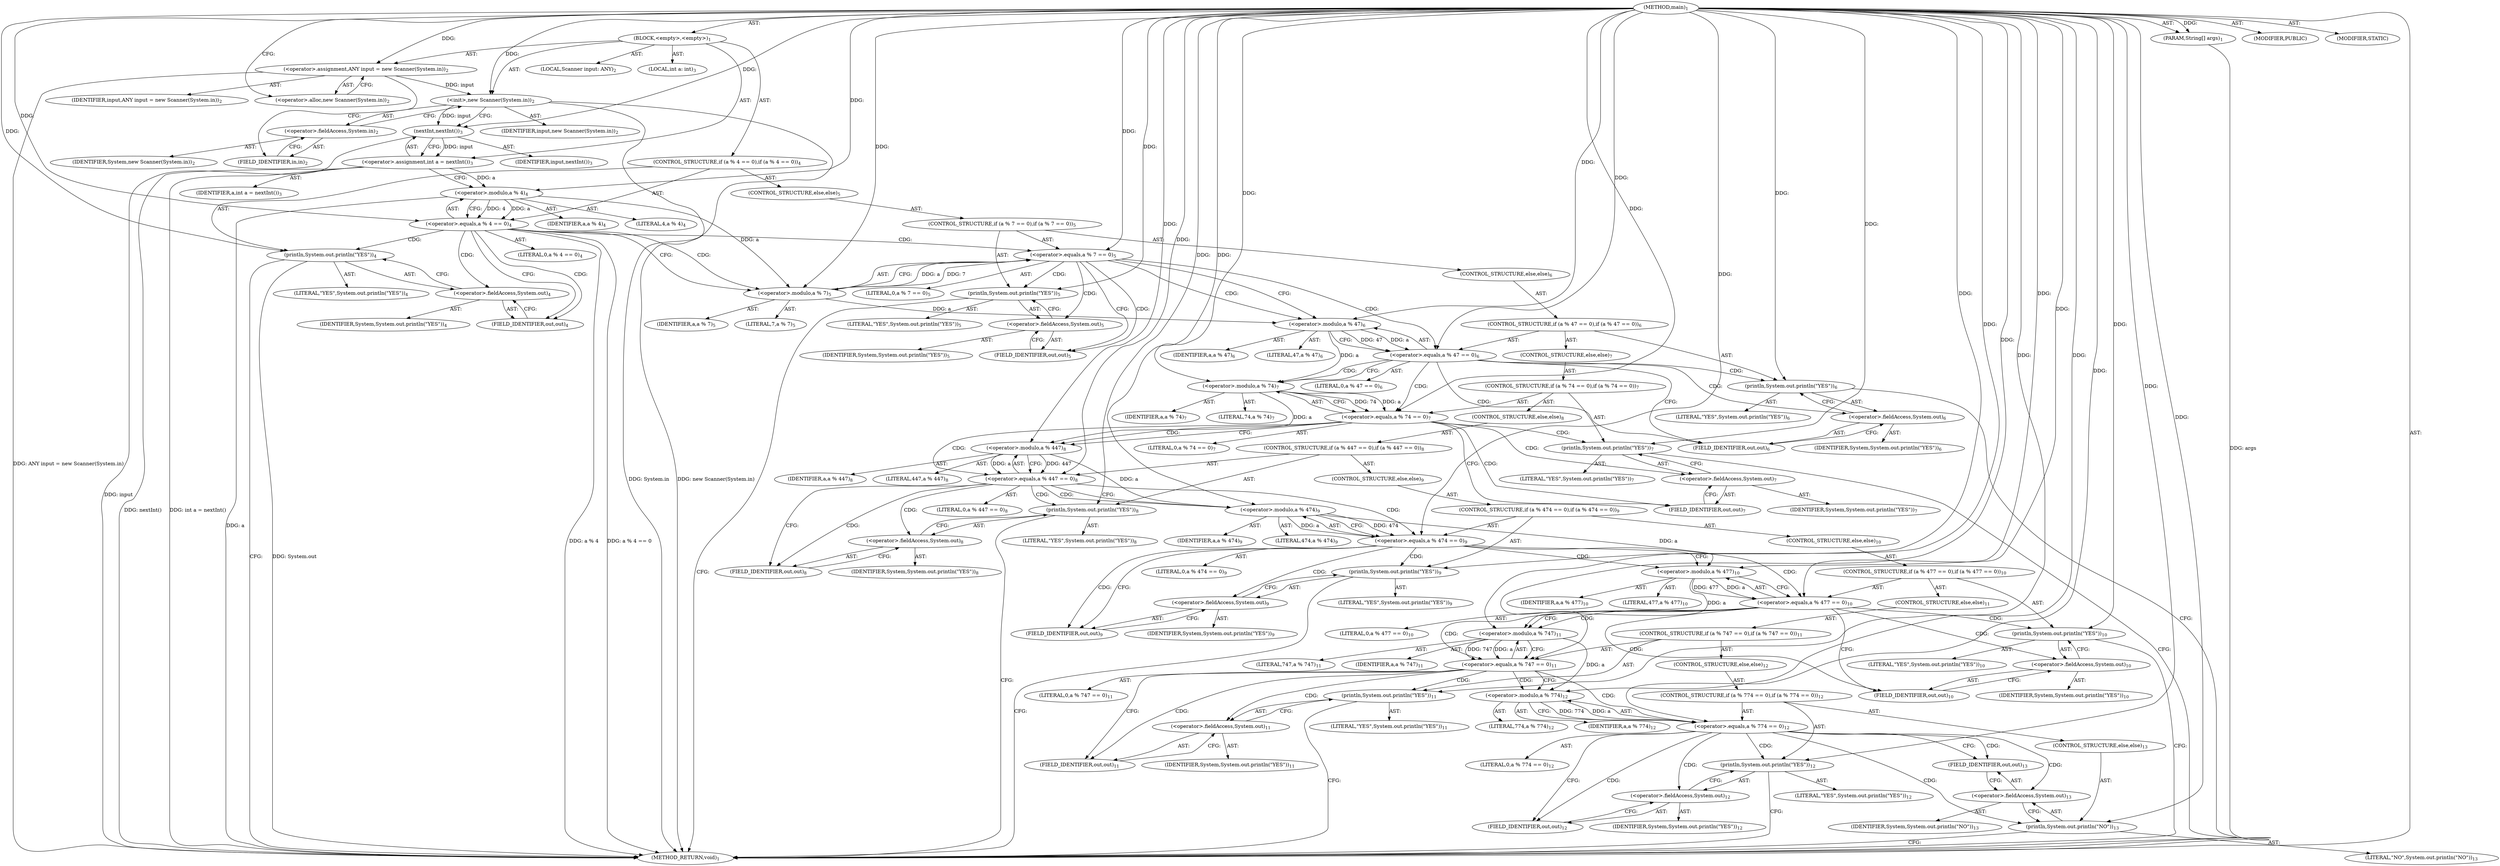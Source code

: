 digraph "main" {  
"19" [label = <(METHOD,main)<SUB>1</SUB>> ]
"20" [label = <(PARAM,String[] args)<SUB>1</SUB>> ]
"21" [label = <(BLOCK,&lt;empty&gt;,&lt;empty&gt;)<SUB>1</SUB>> ]
"4" [label = <(LOCAL,Scanner input: ANY)<SUB>2</SUB>> ]
"22" [label = <(&lt;operator&gt;.assignment,ANY input = new Scanner(System.in))<SUB>2</SUB>> ]
"23" [label = <(IDENTIFIER,input,ANY input = new Scanner(System.in))<SUB>2</SUB>> ]
"24" [label = <(&lt;operator&gt;.alloc,new Scanner(System.in))<SUB>2</SUB>> ]
"25" [label = <(&lt;init&gt;,new Scanner(System.in))<SUB>2</SUB>> ]
"3" [label = <(IDENTIFIER,input,new Scanner(System.in))<SUB>2</SUB>> ]
"26" [label = <(&lt;operator&gt;.fieldAccess,System.in)<SUB>2</SUB>> ]
"27" [label = <(IDENTIFIER,System,new Scanner(System.in))<SUB>2</SUB>> ]
"28" [label = <(FIELD_IDENTIFIER,in,in)<SUB>2</SUB>> ]
"29" [label = <(LOCAL,int a: int)<SUB>3</SUB>> ]
"30" [label = <(&lt;operator&gt;.assignment,int a = nextInt())<SUB>3</SUB>> ]
"31" [label = <(IDENTIFIER,a,int a = nextInt())<SUB>3</SUB>> ]
"32" [label = <(nextInt,nextInt())<SUB>3</SUB>> ]
"33" [label = <(IDENTIFIER,input,nextInt())<SUB>3</SUB>> ]
"34" [label = <(CONTROL_STRUCTURE,if (a % 4 == 0),if (a % 4 == 0))<SUB>4</SUB>> ]
"35" [label = <(&lt;operator&gt;.equals,a % 4 == 0)<SUB>4</SUB>> ]
"36" [label = <(&lt;operator&gt;.modulo,a % 4)<SUB>4</SUB>> ]
"37" [label = <(IDENTIFIER,a,a % 4)<SUB>4</SUB>> ]
"38" [label = <(LITERAL,4,a % 4)<SUB>4</SUB>> ]
"39" [label = <(LITERAL,0,a % 4 == 0)<SUB>4</SUB>> ]
"40" [label = <(println,System.out.println(&quot;YES&quot;))<SUB>4</SUB>> ]
"41" [label = <(&lt;operator&gt;.fieldAccess,System.out)<SUB>4</SUB>> ]
"42" [label = <(IDENTIFIER,System,System.out.println(&quot;YES&quot;))<SUB>4</SUB>> ]
"43" [label = <(FIELD_IDENTIFIER,out,out)<SUB>4</SUB>> ]
"44" [label = <(LITERAL,&quot;YES&quot;,System.out.println(&quot;YES&quot;))<SUB>4</SUB>> ]
"45" [label = <(CONTROL_STRUCTURE,else,else)<SUB>5</SUB>> ]
"46" [label = <(CONTROL_STRUCTURE,if (a % 7 == 0),if (a % 7 == 0))<SUB>5</SUB>> ]
"47" [label = <(&lt;operator&gt;.equals,a % 7 == 0)<SUB>5</SUB>> ]
"48" [label = <(&lt;operator&gt;.modulo,a % 7)<SUB>5</SUB>> ]
"49" [label = <(IDENTIFIER,a,a % 7)<SUB>5</SUB>> ]
"50" [label = <(LITERAL,7,a % 7)<SUB>5</SUB>> ]
"51" [label = <(LITERAL,0,a % 7 == 0)<SUB>5</SUB>> ]
"52" [label = <(println,System.out.println(&quot;YES&quot;))<SUB>5</SUB>> ]
"53" [label = <(&lt;operator&gt;.fieldAccess,System.out)<SUB>5</SUB>> ]
"54" [label = <(IDENTIFIER,System,System.out.println(&quot;YES&quot;))<SUB>5</SUB>> ]
"55" [label = <(FIELD_IDENTIFIER,out,out)<SUB>5</SUB>> ]
"56" [label = <(LITERAL,&quot;YES&quot;,System.out.println(&quot;YES&quot;))<SUB>5</SUB>> ]
"57" [label = <(CONTROL_STRUCTURE,else,else)<SUB>6</SUB>> ]
"58" [label = <(CONTROL_STRUCTURE,if (a % 47 == 0),if (a % 47 == 0))<SUB>6</SUB>> ]
"59" [label = <(&lt;operator&gt;.equals,a % 47 == 0)<SUB>6</SUB>> ]
"60" [label = <(&lt;operator&gt;.modulo,a % 47)<SUB>6</SUB>> ]
"61" [label = <(IDENTIFIER,a,a % 47)<SUB>6</SUB>> ]
"62" [label = <(LITERAL,47,a % 47)<SUB>6</SUB>> ]
"63" [label = <(LITERAL,0,a % 47 == 0)<SUB>6</SUB>> ]
"64" [label = <(println,System.out.println(&quot;YES&quot;))<SUB>6</SUB>> ]
"65" [label = <(&lt;operator&gt;.fieldAccess,System.out)<SUB>6</SUB>> ]
"66" [label = <(IDENTIFIER,System,System.out.println(&quot;YES&quot;))<SUB>6</SUB>> ]
"67" [label = <(FIELD_IDENTIFIER,out,out)<SUB>6</SUB>> ]
"68" [label = <(LITERAL,&quot;YES&quot;,System.out.println(&quot;YES&quot;))<SUB>6</SUB>> ]
"69" [label = <(CONTROL_STRUCTURE,else,else)<SUB>7</SUB>> ]
"70" [label = <(CONTROL_STRUCTURE,if (a % 74 == 0),if (a % 74 == 0))<SUB>7</SUB>> ]
"71" [label = <(&lt;operator&gt;.equals,a % 74 == 0)<SUB>7</SUB>> ]
"72" [label = <(&lt;operator&gt;.modulo,a % 74)<SUB>7</SUB>> ]
"73" [label = <(IDENTIFIER,a,a % 74)<SUB>7</SUB>> ]
"74" [label = <(LITERAL,74,a % 74)<SUB>7</SUB>> ]
"75" [label = <(LITERAL,0,a % 74 == 0)<SUB>7</SUB>> ]
"76" [label = <(println,System.out.println(&quot;YES&quot;))<SUB>7</SUB>> ]
"77" [label = <(&lt;operator&gt;.fieldAccess,System.out)<SUB>7</SUB>> ]
"78" [label = <(IDENTIFIER,System,System.out.println(&quot;YES&quot;))<SUB>7</SUB>> ]
"79" [label = <(FIELD_IDENTIFIER,out,out)<SUB>7</SUB>> ]
"80" [label = <(LITERAL,&quot;YES&quot;,System.out.println(&quot;YES&quot;))<SUB>7</SUB>> ]
"81" [label = <(CONTROL_STRUCTURE,else,else)<SUB>8</SUB>> ]
"82" [label = <(CONTROL_STRUCTURE,if (a % 447 == 0),if (a % 447 == 0))<SUB>8</SUB>> ]
"83" [label = <(&lt;operator&gt;.equals,a % 447 == 0)<SUB>8</SUB>> ]
"84" [label = <(&lt;operator&gt;.modulo,a % 447)<SUB>8</SUB>> ]
"85" [label = <(IDENTIFIER,a,a % 447)<SUB>8</SUB>> ]
"86" [label = <(LITERAL,447,a % 447)<SUB>8</SUB>> ]
"87" [label = <(LITERAL,0,a % 447 == 0)<SUB>8</SUB>> ]
"88" [label = <(println,System.out.println(&quot;YES&quot;))<SUB>8</SUB>> ]
"89" [label = <(&lt;operator&gt;.fieldAccess,System.out)<SUB>8</SUB>> ]
"90" [label = <(IDENTIFIER,System,System.out.println(&quot;YES&quot;))<SUB>8</SUB>> ]
"91" [label = <(FIELD_IDENTIFIER,out,out)<SUB>8</SUB>> ]
"92" [label = <(LITERAL,&quot;YES&quot;,System.out.println(&quot;YES&quot;))<SUB>8</SUB>> ]
"93" [label = <(CONTROL_STRUCTURE,else,else)<SUB>9</SUB>> ]
"94" [label = <(CONTROL_STRUCTURE,if (a % 474 == 0),if (a % 474 == 0))<SUB>9</SUB>> ]
"95" [label = <(&lt;operator&gt;.equals,a % 474 == 0)<SUB>9</SUB>> ]
"96" [label = <(&lt;operator&gt;.modulo,a % 474)<SUB>9</SUB>> ]
"97" [label = <(IDENTIFIER,a,a % 474)<SUB>9</SUB>> ]
"98" [label = <(LITERAL,474,a % 474)<SUB>9</SUB>> ]
"99" [label = <(LITERAL,0,a % 474 == 0)<SUB>9</SUB>> ]
"100" [label = <(println,System.out.println(&quot;YES&quot;))<SUB>9</SUB>> ]
"101" [label = <(&lt;operator&gt;.fieldAccess,System.out)<SUB>9</SUB>> ]
"102" [label = <(IDENTIFIER,System,System.out.println(&quot;YES&quot;))<SUB>9</SUB>> ]
"103" [label = <(FIELD_IDENTIFIER,out,out)<SUB>9</SUB>> ]
"104" [label = <(LITERAL,&quot;YES&quot;,System.out.println(&quot;YES&quot;))<SUB>9</SUB>> ]
"105" [label = <(CONTROL_STRUCTURE,else,else)<SUB>10</SUB>> ]
"106" [label = <(CONTROL_STRUCTURE,if (a % 477 == 0),if (a % 477 == 0))<SUB>10</SUB>> ]
"107" [label = <(&lt;operator&gt;.equals,a % 477 == 0)<SUB>10</SUB>> ]
"108" [label = <(&lt;operator&gt;.modulo,a % 477)<SUB>10</SUB>> ]
"109" [label = <(IDENTIFIER,a,a % 477)<SUB>10</SUB>> ]
"110" [label = <(LITERAL,477,a % 477)<SUB>10</SUB>> ]
"111" [label = <(LITERAL,0,a % 477 == 0)<SUB>10</SUB>> ]
"112" [label = <(println,System.out.println(&quot;YES&quot;))<SUB>10</SUB>> ]
"113" [label = <(&lt;operator&gt;.fieldAccess,System.out)<SUB>10</SUB>> ]
"114" [label = <(IDENTIFIER,System,System.out.println(&quot;YES&quot;))<SUB>10</SUB>> ]
"115" [label = <(FIELD_IDENTIFIER,out,out)<SUB>10</SUB>> ]
"116" [label = <(LITERAL,&quot;YES&quot;,System.out.println(&quot;YES&quot;))<SUB>10</SUB>> ]
"117" [label = <(CONTROL_STRUCTURE,else,else)<SUB>11</SUB>> ]
"118" [label = <(CONTROL_STRUCTURE,if (a % 747 == 0),if (a % 747 == 0))<SUB>11</SUB>> ]
"119" [label = <(&lt;operator&gt;.equals,a % 747 == 0)<SUB>11</SUB>> ]
"120" [label = <(&lt;operator&gt;.modulo,a % 747)<SUB>11</SUB>> ]
"121" [label = <(IDENTIFIER,a,a % 747)<SUB>11</SUB>> ]
"122" [label = <(LITERAL,747,a % 747)<SUB>11</SUB>> ]
"123" [label = <(LITERAL,0,a % 747 == 0)<SUB>11</SUB>> ]
"124" [label = <(println,System.out.println(&quot;YES&quot;))<SUB>11</SUB>> ]
"125" [label = <(&lt;operator&gt;.fieldAccess,System.out)<SUB>11</SUB>> ]
"126" [label = <(IDENTIFIER,System,System.out.println(&quot;YES&quot;))<SUB>11</SUB>> ]
"127" [label = <(FIELD_IDENTIFIER,out,out)<SUB>11</SUB>> ]
"128" [label = <(LITERAL,&quot;YES&quot;,System.out.println(&quot;YES&quot;))<SUB>11</SUB>> ]
"129" [label = <(CONTROL_STRUCTURE,else,else)<SUB>12</SUB>> ]
"130" [label = <(CONTROL_STRUCTURE,if (a % 774 == 0),if (a % 774 == 0))<SUB>12</SUB>> ]
"131" [label = <(&lt;operator&gt;.equals,a % 774 == 0)<SUB>12</SUB>> ]
"132" [label = <(&lt;operator&gt;.modulo,a % 774)<SUB>12</SUB>> ]
"133" [label = <(IDENTIFIER,a,a % 774)<SUB>12</SUB>> ]
"134" [label = <(LITERAL,774,a % 774)<SUB>12</SUB>> ]
"135" [label = <(LITERAL,0,a % 774 == 0)<SUB>12</SUB>> ]
"136" [label = <(println,System.out.println(&quot;YES&quot;))<SUB>12</SUB>> ]
"137" [label = <(&lt;operator&gt;.fieldAccess,System.out)<SUB>12</SUB>> ]
"138" [label = <(IDENTIFIER,System,System.out.println(&quot;YES&quot;))<SUB>12</SUB>> ]
"139" [label = <(FIELD_IDENTIFIER,out,out)<SUB>12</SUB>> ]
"140" [label = <(LITERAL,&quot;YES&quot;,System.out.println(&quot;YES&quot;))<SUB>12</SUB>> ]
"141" [label = <(CONTROL_STRUCTURE,else,else)<SUB>13</SUB>> ]
"142" [label = <(println,System.out.println(&quot;NO&quot;))<SUB>13</SUB>> ]
"143" [label = <(&lt;operator&gt;.fieldAccess,System.out)<SUB>13</SUB>> ]
"144" [label = <(IDENTIFIER,System,System.out.println(&quot;NO&quot;))<SUB>13</SUB>> ]
"145" [label = <(FIELD_IDENTIFIER,out,out)<SUB>13</SUB>> ]
"146" [label = <(LITERAL,&quot;NO&quot;,System.out.println(&quot;NO&quot;))<SUB>13</SUB>> ]
"147" [label = <(MODIFIER,PUBLIC)> ]
"148" [label = <(MODIFIER,STATIC)> ]
"149" [label = <(METHOD_RETURN,void)<SUB>1</SUB>> ]
  "19" -> "20"  [ label = "AST: "] 
  "19" -> "21"  [ label = "AST: "] 
  "19" -> "147"  [ label = "AST: "] 
  "19" -> "148"  [ label = "AST: "] 
  "19" -> "149"  [ label = "AST: "] 
  "21" -> "4"  [ label = "AST: "] 
  "21" -> "22"  [ label = "AST: "] 
  "21" -> "25"  [ label = "AST: "] 
  "21" -> "29"  [ label = "AST: "] 
  "21" -> "30"  [ label = "AST: "] 
  "21" -> "34"  [ label = "AST: "] 
  "22" -> "23"  [ label = "AST: "] 
  "22" -> "24"  [ label = "AST: "] 
  "25" -> "3"  [ label = "AST: "] 
  "25" -> "26"  [ label = "AST: "] 
  "26" -> "27"  [ label = "AST: "] 
  "26" -> "28"  [ label = "AST: "] 
  "30" -> "31"  [ label = "AST: "] 
  "30" -> "32"  [ label = "AST: "] 
  "32" -> "33"  [ label = "AST: "] 
  "34" -> "35"  [ label = "AST: "] 
  "34" -> "40"  [ label = "AST: "] 
  "34" -> "45"  [ label = "AST: "] 
  "35" -> "36"  [ label = "AST: "] 
  "35" -> "39"  [ label = "AST: "] 
  "36" -> "37"  [ label = "AST: "] 
  "36" -> "38"  [ label = "AST: "] 
  "40" -> "41"  [ label = "AST: "] 
  "40" -> "44"  [ label = "AST: "] 
  "41" -> "42"  [ label = "AST: "] 
  "41" -> "43"  [ label = "AST: "] 
  "45" -> "46"  [ label = "AST: "] 
  "46" -> "47"  [ label = "AST: "] 
  "46" -> "52"  [ label = "AST: "] 
  "46" -> "57"  [ label = "AST: "] 
  "47" -> "48"  [ label = "AST: "] 
  "47" -> "51"  [ label = "AST: "] 
  "48" -> "49"  [ label = "AST: "] 
  "48" -> "50"  [ label = "AST: "] 
  "52" -> "53"  [ label = "AST: "] 
  "52" -> "56"  [ label = "AST: "] 
  "53" -> "54"  [ label = "AST: "] 
  "53" -> "55"  [ label = "AST: "] 
  "57" -> "58"  [ label = "AST: "] 
  "58" -> "59"  [ label = "AST: "] 
  "58" -> "64"  [ label = "AST: "] 
  "58" -> "69"  [ label = "AST: "] 
  "59" -> "60"  [ label = "AST: "] 
  "59" -> "63"  [ label = "AST: "] 
  "60" -> "61"  [ label = "AST: "] 
  "60" -> "62"  [ label = "AST: "] 
  "64" -> "65"  [ label = "AST: "] 
  "64" -> "68"  [ label = "AST: "] 
  "65" -> "66"  [ label = "AST: "] 
  "65" -> "67"  [ label = "AST: "] 
  "69" -> "70"  [ label = "AST: "] 
  "70" -> "71"  [ label = "AST: "] 
  "70" -> "76"  [ label = "AST: "] 
  "70" -> "81"  [ label = "AST: "] 
  "71" -> "72"  [ label = "AST: "] 
  "71" -> "75"  [ label = "AST: "] 
  "72" -> "73"  [ label = "AST: "] 
  "72" -> "74"  [ label = "AST: "] 
  "76" -> "77"  [ label = "AST: "] 
  "76" -> "80"  [ label = "AST: "] 
  "77" -> "78"  [ label = "AST: "] 
  "77" -> "79"  [ label = "AST: "] 
  "81" -> "82"  [ label = "AST: "] 
  "82" -> "83"  [ label = "AST: "] 
  "82" -> "88"  [ label = "AST: "] 
  "82" -> "93"  [ label = "AST: "] 
  "83" -> "84"  [ label = "AST: "] 
  "83" -> "87"  [ label = "AST: "] 
  "84" -> "85"  [ label = "AST: "] 
  "84" -> "86"  [ label = "AST: "] 
  "88" -> "89"  [ label = "AST: "] 
  "88" -> "92"  [ label = "AST: "] 
  "89" -> "90"  [ label = "AST: "] 
  "89" -> "91"  [ label = "AST: "] 
  "93" -> "94"  [ label = "AST: "] 
  "94" -> "95"  [ label = "AST: "] 
  "94" -> "100"  [ label = "AST: "] 
  "94" -> "105"  [ label = "AST: "] 
  "95" -> "96"  [ label = "AST: "] 
  "95" -> "99"  [ label = "AST: "] 
  "96" -> "97"  [ label = "AST: "] 
  "96" -> "98"  [ label = "AST: "] 
  "100" -> "101"  [ label = "AST: "] 
  "100" -> "104"  [ label = "AST: "] 
  "101" -> "102"  [ label = "AST: "] 
  "101" -> "103"  [ label = "AST: "] 
  "105" -> "106"  [ label = "AST: "] 
  "106" -> "107"  [ label = "AST: "] 
  "106" -> "112"  [ label = "AST: "] 
  "106" -> "117"  [ label = "AST: "] 
  "107" -> "108"  [ label = "AST: "] 
  "107" -> "111"  [ label = "AST: "] 
  "108" -> "109"  [ label = "AST: "] 
  "108" -> "110"  [ label = "AST: "] 
  "112" -> "113"  [ label = "AST: "] 
  "112" -> "116"  [ label = "AST: "] 
  "113" -> "114"  [ label = "AST: "] 
  "113" -> "115"  [ label = "AST: "] 
  "117" -> "118"  [ label = "AST: "] 
  "118" -> "119"  [ label = "AST: "] 
  "118" -> "124"  [ label = "AST: "] 
  "118" -> "129"  [ label = "AST: "] 
  "119" -> "120"  [ label = "AST: "] 
  "119" -> "123"  [ label = "AST: "] 
  "120" -> "121"  [ label = "AST: "] 
  "120" -> "122"  [ label = "AST: "] 
  "124" -> "125"  [ label = "AST: "] 
  "124" -> "128"  [ label = "AST: "] 
  "125" -> "126"  [ label = "AST: "] 
  "125" -> "127"  [ label = "AST: "] 
  "129" -> "130"  [ label = "AST: "] 
  "130" -> "131"  [ label = "AST: "] 
  "130" -> "136"  [ label = "AST: "] 
  "130" -> "141"  [ label = "AST: "] 
  "131" -> "132"  [ label = "AST: "] 
  "131" -> "135"  [ label = "AST: "] 
  "132" -> "133"  [ label = "AST: "] 
  "132" -> "134"  [ label = "AST: "] 
  "136" -> "137"  [ label = "AST: "] 
  "136" -> "140"  [ label = "AST: "] 
  "137" -> "138"  [ label = "AST: "] 
  "137" -> "139"  [ label = "AST: "] 
  "141" -> "142"  [ label = "AST: "] 
  "142" -> "143"  [ label = "AST: "] 
  "142" -> "146"  [ label = "AST: "] 
  "143" -> "144"  [ label = "AST: "] 
  "143" -> "145"  [ label = "AST: "] 
  "22" -> "28"  [ label = "CFG: "] 
  "25" -> "32"  [ label = "CFG: "] 
  "30" -> "36"  [ label = "CFG: "] 
  "24" -> "22"  [ label = "CFG: "] 
  "26" -> "25"  [ label = "CFG: "] 
  "32" -> "30"  [ label = "CFG: "] 
  "35" -> "43"  [ label = "CFG: "] 
  "35" -> "48"  [ label = "CFG: "] 
  "40" -> "149"  [ label = "CFG: "] 
  "28" -> "26"  [ label = "CFG: "] 
  "36" -> "35"  [ label = "CFG: "] 
  "41" -> "40"  [ label = "CFG: "] 
  "43" -> "41"  [ label = "CFG: "] 
  "47" -> "55"  [ label = "CFG: "] 
  "47" -> "60"  [ label = "CFG: "] 
  "52" -> "149"  [ label = "CFG: "] 
  "48" -> "47"  [ label = "CFG: "] 
  "53" -> "52"  [ label = "CFG: "] 
  "55" -> "53"  [ label = "CFG: "] 
  "59" -> "67"  [ label = "CFG: "] 
  "59" -> "72"  [ label = "CFG: "] 
  "64" -> "149"  [ label = "CFG: "] 
  "60" -> "59"  [ label = "CFG: "] 
  "65" -> "64"  [ label = "CFG: "] 
  "67" -> "65"  [ label = "CFG: "] 
  "71" -> "79"  [ label = "CFG: "] 
  "71" -> "84"  [ label = "CFG: "] 
  "76" -> "149"  [ label = "CFG: "] 
  "72" -> "71"  [ label = "CFG: "] 
  "77" -> "76"  [ label = "CFG: "] 
  "79" -> "77"  [ label = "CFG: "] 
  "83" -> "91"  [ label = "CFG: "] 
  "83" -> "96"  [ label = "CFG: "] 
  "88" -> "149"  [ label = "CFG: "] 
  "84" -> "83"  [ label = "CFG: "] 
  "89" -> "88"  [ label = "CFG: "] 
  "91" -> "89"  [ label = "CFG: "] 
  "95" -> "103"  [ label = "CFG: "] 
  "95" -> "108"  [ label = "CFG: "] 
  "100" -> "149"  [ label = "CFG: "] 
  "96" -> "95"  [ label = "CFG: "] 
  "101" -> "100"  [ label = "CFG: "] 
  "103" -> "101"  [ label = "CFG: "] 
  "107" -> "115"  [ label = "CFG: "] 
  "107" -> "120"  [ label = "CFG: "] 
  "112" -> "149"  [ label = "CFG: "] 
  "108" -> "107"  [ label = "CFG: "] 
  "113" -> "112"  [ label = "CFG: "] 
  "115" -> "113"  [ label = "CFG: "] 
  "119" -> "127"  [ label = "CFG: "] 
  "119" -> "132"  [ label = "CFG: "] 
  "124" -> "149"  [ label = "CFG: "] 
  "120" -> "119"  [ label = "CFG: "] 
  "125" -> "124"  [ label = "CFG: "] 
  "127" -> "125"  [ label = "CFG: "] 
  "131" -> "139"  [ label = "CFG: "] 
  "131" -> "145"  [ label = "CFG: "] 
  "136" -> "149"  [ label = "CFG: "] 
  "132" -> "131"  [ label = "CFG: "] 
  "137" -> "136"  [ label = "CFG: "] 
  "142" -> "149"  [ label = "CFG: "] 
  "139" -> "137"  [ label = "CFG: "] 
  "143" -> "142"  [ label = "CFG: "] 
  "145" -> "143"  [ label = "CFG: "] 
  "19" -> "24"  [ label = "CFG: "] 
  "20" -> "149"  [ label = "DDG: args"] 
  "22" -> "149"  [ label = "DDG: ANY input = new Scanner(System.in)"] 
  "25" -> "149"  [ label = "DDG: System.in"] 
  "25" -> "149"  [ label = "DDG: new Scanner(System.in)"] 
  "32" -> "149"  [ label = "DDG: input"] 
  "30" -> "149"  [ label = "DDG: nextInt()"] 
  "30" -> "149"  [ label = "DDG: int a = nextInt()"] 
  "36" -> "149"  [ label = "DDG: a"] 
  "35" -> "149"  [ label = "DDG: a % 4"] 
  "35" -> "149"  [ label = "DDG: a % 4 == 0"] 
  "40" -> "149"  [ label = "DDG: System.out"] 
  "19" -> "20"  [ label = "DDG: "] 
  "19" -> "22"  [ label = "DDG: "] 
  "32" -> "30"  [ label = "DDG: input"] 
  "22" -> "25"  [ label = "DDG: input"] 
  "19" -> "25"  [ label = "DDG: "] 
  "25" -> "32"  [ label = "DDG: input"] 
  "19" -> "32"  [ label = "DDG: "] 
  "36" -> "35"  [ label = "DDG: a"] 
  "36" -> "35"  [ label = "DDG: 4"] 
  "19" -> "35"  [ label = "DDG: "] 
  "19" -> "40"  [ label = "DDG: "] 
  "30" -> "36"  [ label = "DDG: a"] 
  "19" -> "36"  [ label = "DDG: "] 
  "48" -> "47"  [ label = "DDG: a"] 
  "48" -> "47"  [ label = "DDG: 7"] 
  "19" -> "47"  [ label = "DDG: "] 
  "19" -> "52"  [ label = "DDG: "] 
  "36" -> "48"  [ label = "DDG: a"] 
  "19" -> "48"  [ label = "DDG: "] 
  "60" -> "59"  [ label = "DDG: a"] 
  "60" -> "59"  [ label = "DDG: 47"] 
  "19" -> "59"  [ label = "DDG: "] 
  "19" -> "64"  [ label = "DDG: "] 
  "48" -> "60"  [ label = "DDG: a"] 
  "19" -> "60"  [ label = "DDG: "] 
  "72" -> "71"  [ label = "DDG: a"] 
  "72" -> "71"  [ label = "DDG: 74"] 
  "19" -> "71"  [ label = "DDG: "] 
  "19" -> "76"  [ label = "DDG: "] 
  "60" -> "72"  [ label = "DDG: a"] 
  "19" -> "72"  [ label = "DDG: "] 
  "84" -> "83"  [ label = "DDG: a"] 
  "84" -> "83"  [ label = "DDG: 447"] 
  "19" -> "83"  [ label = "DDG: "] 
  "19" -> "88"  [ label = "DDG: "] 
  "72" -> "84"  [ label = "DDG: a"] 
  "19" -> "84"  [ label = "DDG: "] 
  "96" -> "95"  [ label = "DDG: a"] 
  "96" -> "95"  [ label = "DDG: 474"] 
  "19" -> "95"  [ label = "DDG: "] 
  "19" -> "100"  [ label = "DDG: "] 
  "84" -> "96"  [ label = "DDG: a"] 
  "19" -> "96"  [ label = "DDG: "] 
  "108" -> "107"  [ label = "DDG: a"] 
  "108" -> "107"  [ label = "DDG: 477"] 
  "19" -> "107"  [ label = "DDG: "] 
  "19" -> "112"  [ label = "DDG: "] 
  "96" -> "108"  [ label = "DDG: a"] 
  "19" -> "108"  [ label = "DDG: "] 
  "120" -> "119"  [ label = "DDG: a"] 
  "120" -> "119"  [ label = "DDG: 747"] 
  "19" -> "119"  [ label = "DDG: "] 
  "19" -> "124"  [ label = "DDG: "] 
  "108" -> "120"  [ label = "DDG: a"] 
  "19" -> "120"  [ label = "DDG: "] 
  "132" -> "131"  [ label = "DDG: a"] 
  "132" -> "131"  [ label = "DDG: 774"] 
  "19" -> "131"  [ label = "DDG: "] 
  "19" -> "136"  [ label = "DDG: "] 
  "120" -> "132"  [ label = "DDG: a"] 
  "19" -> "132"  [ label = "DDG: "] 
  "19" -> "142"  [ label = "DDG: "] 
  "35" -> "47"  [ label = "CDG: "] 
  "35" -> "48"  [ label = "CDG: "] 
  "35" -> "40"  [ label = "CDG: "] 
  "35" -> "43"  [ label = "CDG: "] 
  "35" -> "41"  [ label = "CDG: "] 
  "47" -> "60"  [ label = "CDG: "] 
  "47" -> "52"  [ label = "CDG: "] 
  "47" -> "59"  [ label = "CDG: "] 
  "47" -> "53"  [ label = "CDG: "] 
  "47" -> "55"  [ label = "CDG: "] 
  "59" -> "64"  [ label = "CDG: "] 
  "59" -> "72"  [ label = "CDG: "] 
  "59" -> "67"  [ label = "CDG: "] 
  "59" -> "65"  [ label = "CDG: "] 
  "59" -> "71"  [ label = "CDG: "] 
  "71" -> "77"  [ label = "CDG: "] 
  "71" -> "84"  [ label = "CDG: "] 
  "71" -> "76"  [ label = "CDG: "] 
  "71" -> "79"  [ label = "CDG: "] 
  "71" -> "83"  [ label = "CDG: "] 
  "83" -> "96"  [ label = "CDG: "] 
  "83" -> "89"  [ label = "CDG: "] 
  "83" -> "95"  [ label = "CDG: "] 
  "83" -> "91"  [ label = "CDG: "] 
  "83" -> "88"  [ label = "CDG: "] 
  "95" -> "107"  [ label = "CDG: "] 
  "95" -> "103"  [ label = "CDG: "] 
  "95" -> "101"  [ label = "CDG: "] 
  "95" -> "100"  [ label = "CDG: "] 
  "95" -> "108"  [ label = "CDG: "] 
  "107" -> "115"  [ label = "CDG: "] 
  "107" -> "120"  [ label = "CDG: "] 
  "107" -> "113"  [ label = "CDG: "] 
  "107" -> "119"  [ label = "CDG: "] 
  "107" -> "112"  [ label = "CDG: "] 
  "119" -> "131"  [ label = "CDG: "] 
  "119" -> "132"  [ label = "CDG: "] 
  "119" -> "127"  [ label = "CDG: "] 
  "119" -> "124"  [ label = "CDG: "] 
  "119" -> "125"  [ label = "CDG: "] 
  "131" -> "136"  [ label = "CDG: "] 
  "131" -> "145"  [ label = "CDG: "] 
  "131" -> "142"  [ label = "CDG: "] 
  "131" -> "143"  [ label = "CDG: "] 
  "131" -> "137"  [ label = "CDG: "] 
  "131" -> "139"  [ label = "CDG: "] 
}
